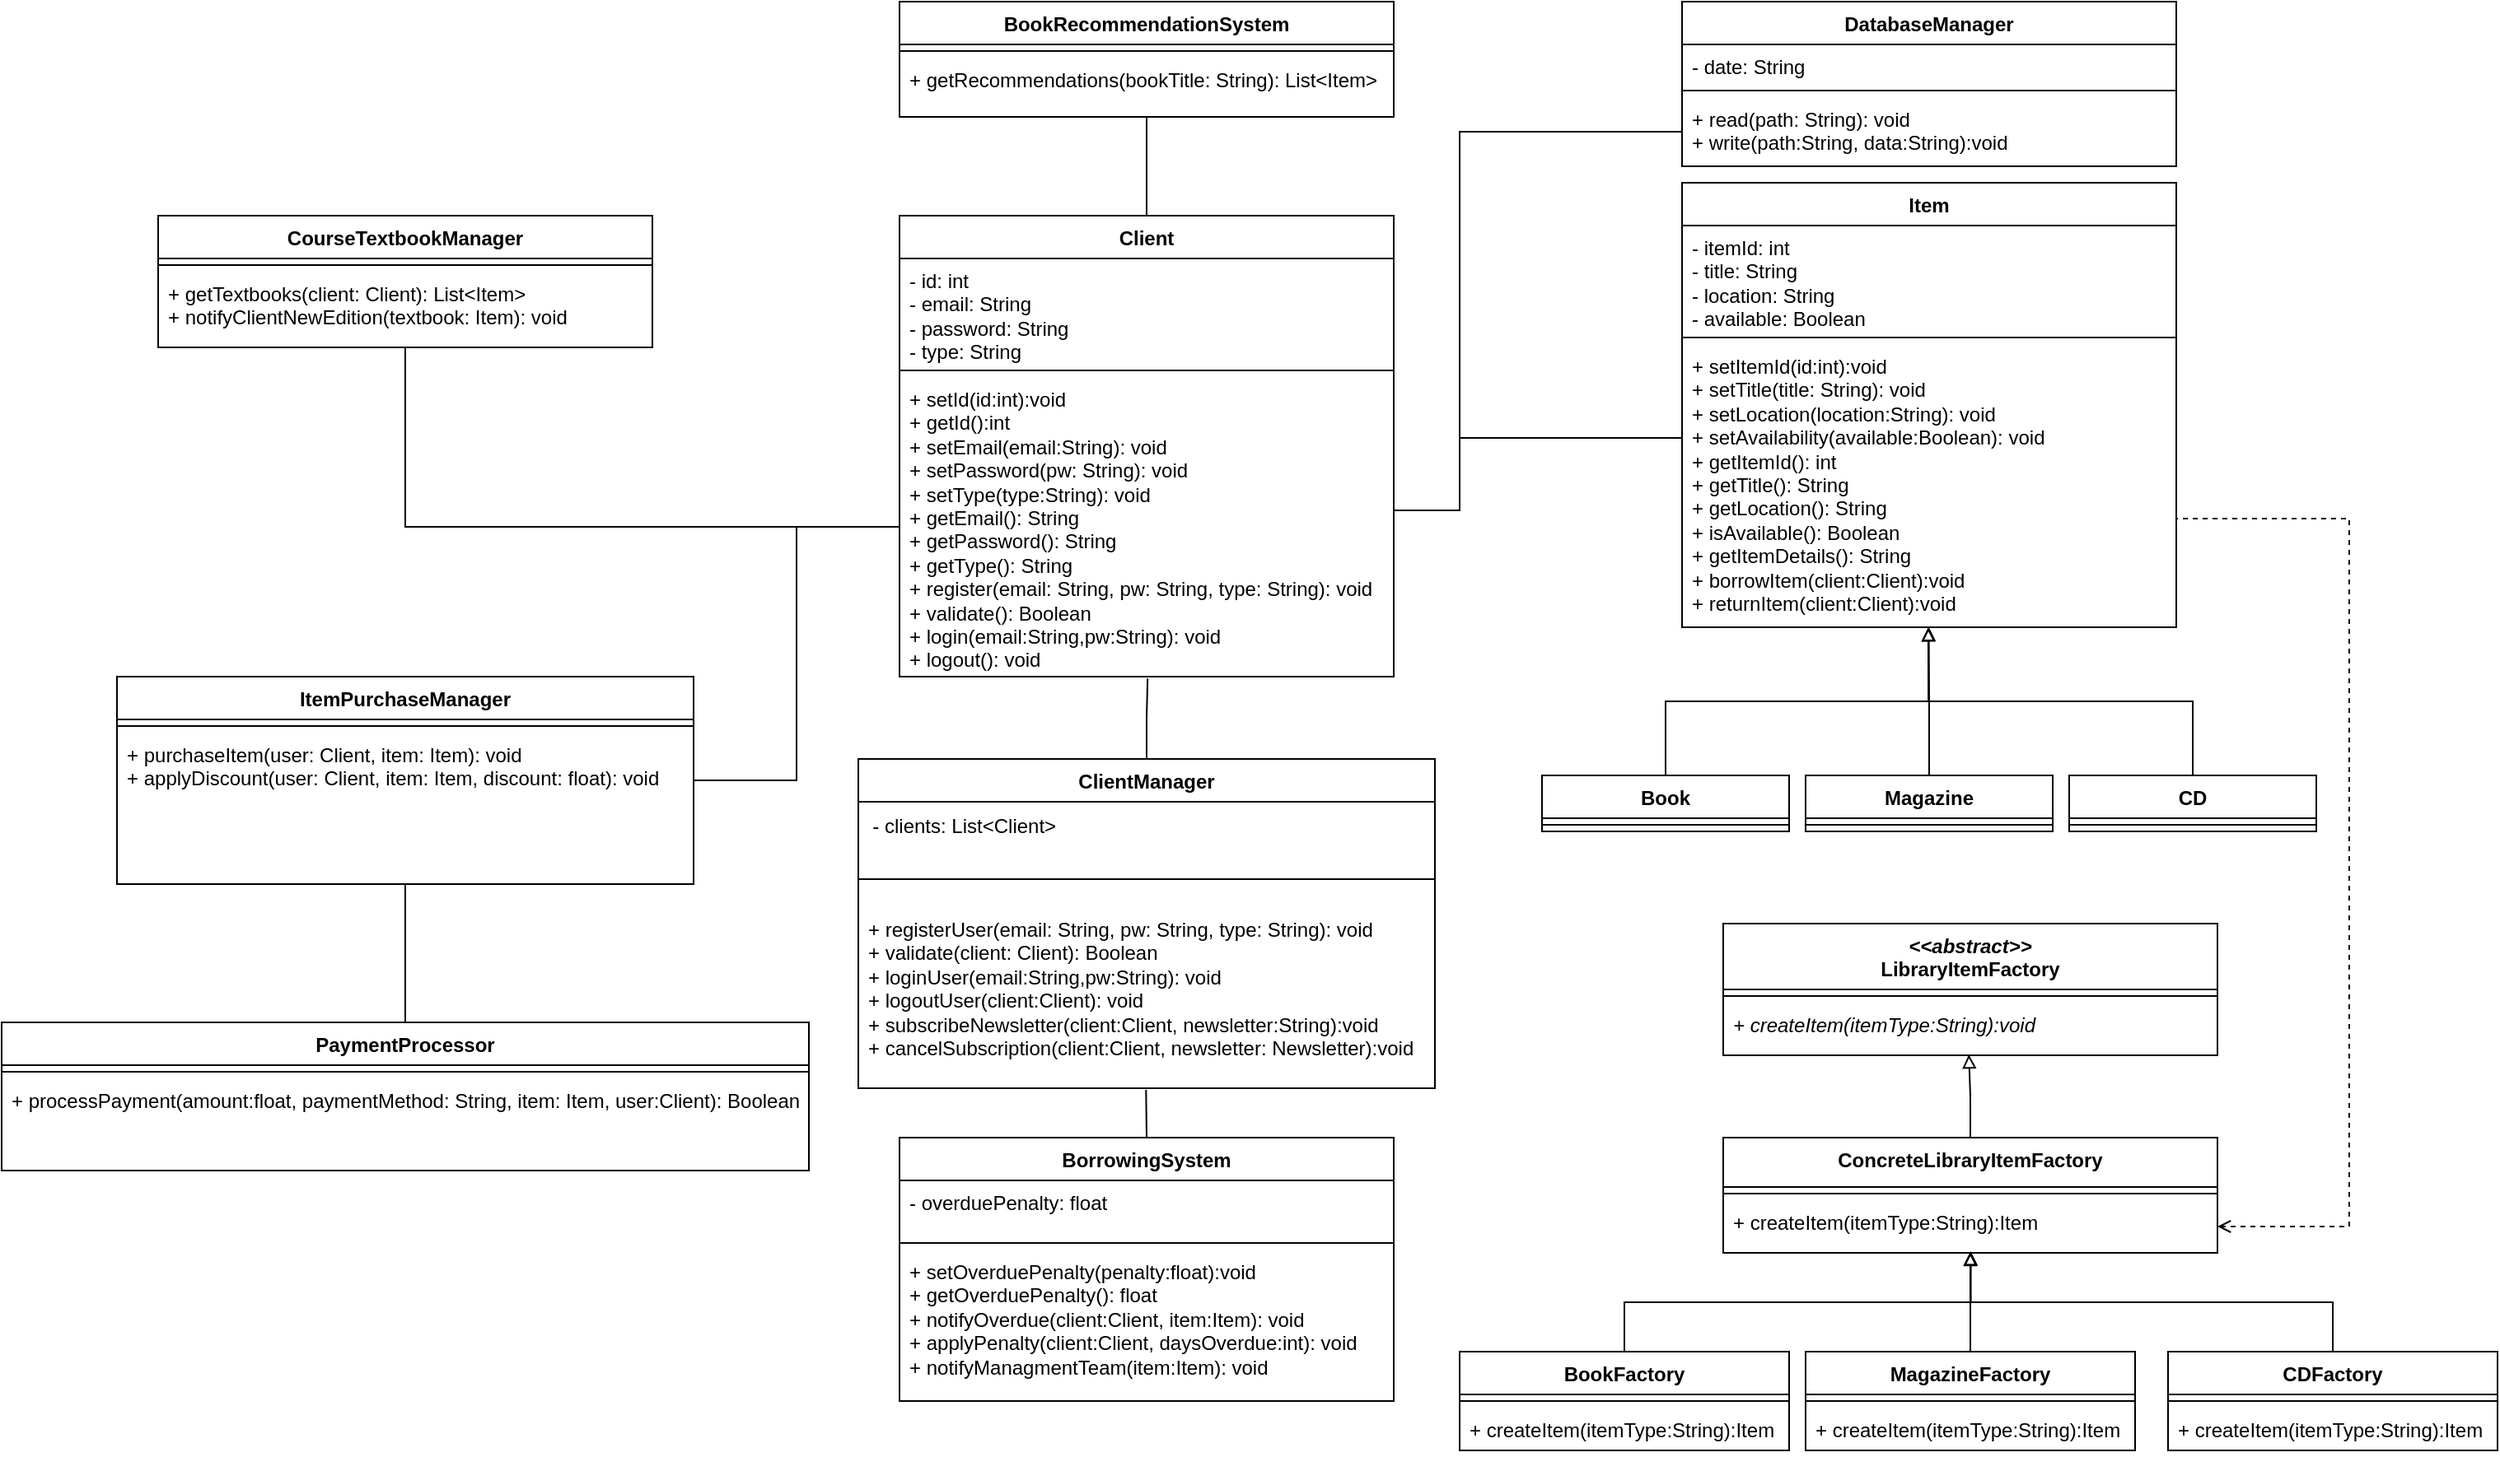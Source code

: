 <mxfile version="24.0.7" type="google">
  <diagram name="Page-1" id="kRei4j1XfPQ9pq-xOS6_">
    <mxGraphModel grid="1" page="1" gridSize="10" guides="1" tooltips="1" connect="1" arrows="1" fold="1" pageScale="1" pageWidth="850" pageHeight="1100" math="0" shadow="0">
      <root>
        <mxCell id="0" />
        <mxCell id="1" parent="0" />
        <mxCell id="T5R5bSoF--2ncw_hetMy-43" style="edgeStyle=orthogonalEdgeStyle;rounded=0;orthogonalLoop=1;jettySize=auto;html=1;exitX=0.5;exitY=0;exitDx=0;exitDy=0;entryX=0.5;entryY=1;entryDx=0;entryDy=0;endArrow=none;endFill=0;" edge="1" parent="1" source="T5R5bSoF--2ncw_hetMy-1" target="T5R5bSoF--2ncw_hetMy-21">
          <mxGeometry relative="1" as="geometry" />
        </mxCell>
        <mxCell id="T5R5bSoF--2ncw_hetMy-1" value="Client" style="swimlane;fontStyle=1;align=center;verticalAlign=top;childLayout=stackLayout;horizontal=1;startSize=26;horizontalStack=0;resizeParent=1;resizeParentMax=0;resizeLast=0;collapsible=1;marginBottom=0;whiteSpace=wrap;html=1;" vertex="1" parent="1">
          <mxGeometry x="110" y="80" width="300" height="280" as="geometry" />
        </mxCell>
        <mxCell id="T5R5bSoF--2ncw_hetMy-2" value="&lt;div&gt;- id: int&lt;/div&gt;- email: String&lt;div&gt;- password: String&lt;/div&gt;&lt;div&gt;- type: String&lt;/div&gt;" style="text;strokeColor=none;fillColor=none;align=left;verticalAlign=top;spacingLeft=4;spacingRight=4;overflow=hidden;rotatable=0;points=[[0,0.5],[1,0.5]];portConstraint=eastwest;whiteSpace=wrap;html=1;" vertex="1" parent="T5R5bSoF--2ncw_hetMy-1">
          <mxGeometry y="26" width="300" height="64" as="geometry" />
        </mxCell>
        <mxCell id="T5R5bSoF--2ncw_hetMy-3" value="" style="line;strokeWidth=1;fillColor=none;align=left;verticalAlign=middle;spacingTop=-1;spacingLeft=3;spacingRight=3;rotatable=0;labelPosition=right;points=[];portConstraint=eastwest;strokeColor=inherit;" vertex="1" parent="T5R5bSoF--2ncw_hetMy-1">
          <mxGeometry y="90" width="300" height="8" as="geometry" />
        </mxCell>
        <mxCell id="T5R5bSoF--2ncw_hetMy-4" value="&lt;div&gt;+ setId(id:int):void&lt;/div&gt;&lt;div&gt;+ getId():int&lt;/div&gt;+ setEmail(email:String): void&lt;div&gt;+ setPassword(pw: String): void&lt;/div&gt;&lt;div&gt;+ setType(type:String): void&lt;/div&gt;&lt;div&gt;+ getEmail(): String&lt;/div&gt;&lt;div&gt;+ getPassword(): String&lt;/div&gt;&lt;div&gt;+ getType(): String&lt;/div&gt;&lt;div&gt;+ register(email: String, pw: String, type: String): void&lt;/div&gt;&lt;div&gt;+ validate(): Boolean&lt;/div&gt;&lt;div&gt;+ login(email:String,pw:String): void&lt;/div&gt;&lt;div&gt;+ logout(): void&lt;/div&gt;" style="text;strokeColor=none;fillColor=none;align=left;verticalAlign=top;spacingLeft=4;spacingRight=4;overflow=hidden;rotatable=0;points=[[0,0.5],[1,0.5]];portConstraint=eastwest;whiteSpace=wrap;html=1;" vertex="1" parent="T5R5bSoF--2ncw_hetMy-1">
          <mxGeometry y="98" width="300" height="182" as="geometry" />
        </mxCell>
        <mxCell id="T5R5bSoF--2ncw_hetMy-5" value="ClientManager" style="swimlane;fontStyle=1;align=center;verticalAlign=top;childLayout=stackLayout;horizontal=1;startSize=26;horizontalStack=0;resizeParent=1;resizeParentMax=0;resizeLast=0;collapsible=1;marginBottom=0;whiteSpace=wrap;html=1;" vertex="1" parent="1">
          <mxGeometry x="85" y="410" width="350" height="200" as="geometry" />
        </mxCell>
        <mxCell id="T5R5bSoF--2ncw_hetMy-85" value="&amp;nbsp; - clients: List&amp;lt;Client&amp;gt;" style="text;html=1;align=left;verticalAlign=middle;resizable=0;points=[];autosize=1;strokeColor=none;fillColor=none;" vertex="1" parent="T5R5bSoF--2ncw_hetMy-5">
          <mxGeometry y="26" width="350" height="30" as="geometry" />
        </mxCell>
        <mxCell id="T5R5bSoF--2ncw_hetMy-7" value="" style="line;strokeWidth=1;fillColor=none;align=left;verticalAlign=middle;spacingTop=-1;spacingLeft=3;spacingRight=3;rotatable=0;labelPosition=right;points=[];portConstraint=eastwest;strokeColor=inherit;" vertex="1" parent="T5R5bSoF--2ncw_hetMy-5">
          <mxGeometry y="56" width="350" height="34" as="geometry" />
        </mxCell>
        <mxCell id="T5R5bSoF--2ncw_hetMy-8" value="+ registerUser(email: String, pw: String, type: String): void&lt;br&gt;&lt;div&gt;+ validate(client: Client): Boolean&lt;/div&gt;&lt;div&gt;+ loginUser(email:String,pw:String): void&lt;br&gt;&lt;/div&gt;&lt;div&gt;+ logoutUser(client:Client): void&lt;br&gt;&lt;/div&gt;&lt;div&gt;+ subscribeNewsletter(client:Client, newsletter:String):void&lt;/div&gt;&lt;div&gt;+&amp;nbsp;cancelSubscription(client:Client, newsletter:&amp;nbsp;Newsletter):void&lt;/div&gt;&lt;div&gt;&lt;br&gt;&lt;/div&gt;" style="text;strokeColor=none;fillColor=none;align=left;verticalAlign=top;spacingLeft=4;spacingRight=4;overflow=hidden;rotatable=0;points=[[0,0.5],[1,0.5]];portConstraint=eastwest;whiteSpace=wrap;html=1;" vertex="1" parent="T5R5bSoF--2ncw_hetMy-5">
          <mxGeometry y="90" width="350" height="110" as="geometry" />
        </mxCell>
        <mxCell id="T5R5bSoF--2ncw_hetMy-41" style="edgeStyle=orthogonalEdgeStyle;rounded=0;orthogonalLoop=1;jettySize=auto;html=1;entryX=1;entryY=0.5;entryDx=0;entryDy=0;endArrow=none;endFill=0;" edge="1" parent="1" source="T5R5bSoF--2ncw_hetMy-9" target="T5R5bSoF--2ncw_hetMy-4">
          <mxGeometry relative="1" as="geometry">
            <Array as="points">
              <mxPoint x="450" y="215" />
              <mxPoint x="450" y="259" />
            </Array>
          </mxGeometry>
        </mxCell>
        <mxCell id="T5R5bSoF--2ncw_hetMy-9" value="Item" style="swimlane;fontStyle=1;align=center;verticalAlign=top;childLayout=stackLayout;horizontal=1;startSize=26;horizontalStack=0;resizeParent=1;resizeParentMax=0;resizeLast=0;collapsible=1;marginBottom=0;whiteSpace=wrap;html=1;" vertex="1" parent="1">
          <mxGeometry x="585" y="60" width="300" height="270" as="geometry" />
        </mxCell>
        <mxCell id="T5R5bSoF--2ncw_hetMy-10" value="- itemId: int&lt;div&gt;- title: String&lt;/div&gt;&lt;div&gt;- location: String&lt;/div&gt;&lt;div&gt;- available: Boolean&lt;/div&gt;" style="text;strokeColor=none;fillColor=none;align=left;verticalAlign=top;spacingLeft=4;spacingRight=4;overflow=hidden;rotatable=0;points=[[0,0.5],[1,0.5]];portConstraint=eastwest;whiteSpace=wrap;html=1;" vertex="1" parent="T5R5bSoF--2ncw_hetMy-9">
          <mxGeometry y="26" width="300" height="64" as="geometry" />
        </mxCell>
        <mxCell id="T5R5bSoF--2ncw_hetMy-11" value="" style="line;strokeWidth=1;fillColor=none;align=left;verticalAlign=middle;spacingTop=-1;spacingLeft=3;spacingRight=3;rotatable=0;labelPosition=right;points=[];portConstraint=eastwest;strokeColor=inherit;" vertex="1" parent="T5R5bSoF--2ncw_hetMy-9">
          <mxGeometry y="90" width="300" height="8" as="geometry" />
        </mxCell>
        <mxCell id="T5R5bSoF--2ncw_hetMy-12" value="+ setItemId(id:int):void&lt;div&gt;+ setTitle(title: String): void&lt;/div&gt;&lt;div&gt;+ setLocation(location:String): void&lt;/div&gt;&lt;div&gt;+ setAvailability(available:Boolean): void&lt;/div&gt;&lt;div&gt;+ getItemId(): int&lt;/div&gt;&lt;div&gt;+ getTitle(): String&lt;/div&gt;&lt;div&gt;+ getLocation(): String&lt;/div&gt;&lt;div&gt;+ isAvailable(): Boolean&lt;/div&gt;&lt;div&gt;+ getItemDetails(): String&lt;/div&gt;&lt;div&gt;+ borrowItem(client:Client):void&lt;/div&gt;&lt;div&gt;+ returnItem(client:Client):void&lt;/div&gt;" style="text;strokeColor=none;fillColor=none;align=left;verticalAlign=top;spacingLeft=4;spacingRight=4;overflow=hidden;rotatable=0;points=[[0,0.5],[1,0.5]];portConstraint=eastwest;whiteSpace=wrap;html=1;" vertex="1" parent="T5R5bSoF--2ncw_hetMy-9">
          <mxGeometry y="98" width="300" height="172" as="geometry" />
        </mxCell>
        <mxCell id="T5R5bSoF--2ncw_hetMy-13" value="&lt;div&gt;&lt;i&gt;&amp;lt;&amp;lt;abstract&amp;gt;&amp;gt;&lt;/i&gt;&lt;/div&gt;LibraryItemFactory" style="swimlane;fontStyle=1;align=center;verticalAlign=top;childLayout=stackLayout;horizontal=1;startSize=40;horizontalStack=0;resizeParent=1;resizeParentMax=0;resizeLast=0;collapsible=1;marginBottom=0;whiteSpace=wrap;html=1;" vertex="1" parent="1">
          <mxGeometry x="610" y="510" width="300" height="80" as="geometry" />
        </mxCell>
        <mxCell id="T5R5bSoF--2ncw_hetMy-15" value="" style="line;strokeWidth=1;fillColor=none;align=left;verticalAlign=middle;spacingTop=-1;spacingLeft=3;spacingRight=3;rotatable=0;labelPosition=right;points=[];portConstraint=eastwest;strokeColor=inherit;" vertex="1" parent="T5R5bSoF--2ncw_hetMy-13">
          <mxGeometry y="40" width="300" height="8" as="geometry" />
        </mxCell>
        <mxCell id="T5R5bSoF--2ncw_hetMy-16" value="&lt;i&gt;+ createItem(itemType:String):void&lt;/i&gt;" style="text;strokeColor=none;fillColor=none;align=left;verticalAlign=top;spacingLeft=4;spacingRight=4;overflow=hidden;rotatable=0;points=[[0,0.5],[1,0.5]];portConstraint=eastwest;whiteSpace=wrap;html=1;" vertex="1" parent="T5R5bSoF--2ncw_hetMy-13">
          <mxGeometry y="48" width="300" height="32" as="geometry" />
        </mxCell>
        <mxCell id="T5R5bSoF--2ncw_hetMy-17" value="BorrowingSystem" style="swimlane;fontStyle=1;align=center;verticalAlign=top;childLayout=stackLayout;horizontal=1;startSize=26;horizontalStack=0;resizeParent=1;resizeParentMax=0;resizeLast=0;collapsible=1;marginBottom=0;whiteSpace=wrap;html=1;" vertex="1" parent="1">
          <mxGeometry x="110" y="640" width="300" height="160" as="geometry" />
        </mxCell>
        <mxCell id="T5R5bSoF--2ncw_hetMy-18" value="-&amp;nbsp;overduePenalty: float" style="text;strokeColor=none;fillColor=none;align=left;verticalAlign=top;spacingLeft=4;spacingRight=4;overflow=hidden;rotatable=0;points=[[0,0.5],[1,0.5]];portConstraint=eastwest;whiteSpace=wrap;html=1;" vertex="1" parent="T5R5bSoF--2ncw_hetMy-17">
          <mxGeometry y="26" width="300" height="34" as="geometry" />
        </mxCell>
        <mxCell id="T5R5bSoF--2ncw_hetMy-19" value="" style="line;strokeWidth=1;fillColor=none;align=left;verticalAlign=middle;spacingTop=-1;spacingLeft=3;spacingRight=3;rotatable=0;labelPosition=right;points=[];portConstraint=eastwest;strokeColor=inherit;" vertex="1" parent="T5R5bSoF--2ncw_hetMy-17">
          <mxGeometry y="60" width="300" height="8" as="geometry" />
        </mxCell>
        <mxCell id="T5R5bSoF--2ncw_hetMy-20" value="+ setOverduePenalty(penalty:float):void&lt;div&gt;+ get&lt;span style=&quot;background-color: initial;&quot;&gt;OverduePenalty&lt;/span&gt;&lt;span style=&quot;background-color: initial;&quot;&gt;(): float&lt;/span&gt;&lt;/div&gt;&lt;div&gt;+ notifyOverdue(client:Client, item:Item): void&lt;/div&gt;&lt;div&gt;+ applyPenalty(client:Client, daysOverdue:int): void&lt;/div&gt;&lt;div&gt;+ notifyManagmentTeam(item:Item): void&lt;/div&gt;&lt;div&gt;&lt;br&gt;&lt;/div&gt;" style="text;strokeColor=none;fillColor=none;align=left;verticalAlign=top;spacingLeft=4;spacingRight=4;overflow=hidden;rotatable=0;points=[[0,0.5],[1,0.5]];portConstraint=eastwest;whiteSpace=wrap;html=1;" vertex="1" parent="T5R5bSoF--2ncw_hetMy-17">
          <mxGeometry y="68" width="300" height="92" as="geometry" />
        </mxCell>
        <mxCell id="T5R5bSoF--2ncw_hetMy-21" value="BookRecommendationSystem" style="swimlane;fontStyle=1;align=center;verticalAlign=top;childLayout=stackLayout;horizontal=1;startSize=26;horizontalStack=0;resizeParent=1;resizeParentMax=0;resizeLast=0;collapsible=1;marginBottom=0;whiteSpace=wrap;html=1;" vertex="1" parent="1">
          <mxGeometry x="110" y="-50" width="300" height="70" as="geometry" />
        </mxCell>
        <mxCell id="T5R5bSoF--2ncw_hetMy-23" value="" style="line;strokeWidth=1;fillColor=none;align=left;verticalAlign=middle;spacingTop=-1;spacingLeft=3;spacingRight=3;rotatable=0;labelPosition=right;points=[];portConstraint=eastwest;strokeColor=inherit;" vertex="1" parent="T5R5bSoF--2ncw_hetMy-21">
          <mxGeometry y="26" width="300" height="8" as="geometry" />
        </mxCell>
        <mxCell id="T5R5bSoF--2ncw_hetMy-24" value="&lt;div&gt;+ getRecommendations(bookTitle: String): List&amp;lt;Item&amp;gt;&lt;/div&gt;" style="text;strokeColor=none;fillColor=none;align=left;verticalAlign=top;spacingLeft=4;spacingRight=4;overflow=hidden;rotatable=0;points=[[0,0.5],[1,0.5]];portConstraint=eastwest;whiteSpace=wrap;html=1;" vertex="1" parent="T5R5bSoF--2ncw_hetMy-21">
          <mxGeometry y="34" width="300" height="36" as="geometry" />
        </mxCell>
        <mxCell id="T5R5bSoF--2ncw_hetMy-44" style="edgeStyle=orthogonalEdgeStyle;rounded=0;orthogonalLoop=1;jettySize=auto;html=1;entryX=0;entryY=0.5;entryDx=0;entryDy=0;endArrow=none;endFill=0;" edge="1" parent="1" source="T5R5bSoF--2ncw_hetMy-25" target="T5R5bSoF--2ncw_hetMy-4">
          <mxGeometry relative="1" as="geometry" />
        </mxCell>
        <mxCell id="T5R5bSoF--2ncw_hetMy-25" value="CourseTextbookManager" style="swimlane;fontStyle=1;align=center;verticalAlign=top;childLayout=stackLayout;horizontal=1;startSize=26;horizontalStack=0;resizeParent=1;resizeParentMax=0;resizeLast=0;collapsible=1;marginBottom=0;whiteSpace=wrap;html=1;" vertex="1" parent="1">
          <mxGeometry x="-340" y="80" width="300" height="80" as="geometry" />
        </mxCell>
        <mxCell id="T5R5bSoF--2ncw_hetMy-27" value="" style="line;strokeWidth=1;fillColor=none;align=left;verticalAlign=middle;spacingTop=-1;spacingLeft=3;spacingRight=3;rotatable=0;labelPosition=right;points=[];portConstraint=eastwest;strokeColor=inherit;" vertex="1" parent="T5R5bSoF--2ncw_hetMy-25">
          <mxGeometry y="26" width="300" height="8" as="geometry" />
        </mxCell>
        <mxCell id="T5R5bSoF--2ncw_hetMy-28" value="&lt;div&gt;+ getTextbooks(client: Client): List&amp;lt;Item&amp;gt;&lt;/div&gt;&lt;div&gt;+ notifyClientNewEdition(textbook: Item): void&lt;/div&gt;" style="text;strokeColor=none;fillColor=none;align=left;verticalAlign=top;spacingLeft=4;spacingRight=4;overflow=hidden;rotatable=0;points=[[0,0.5],[1,0.5]];portConstraint=eastwest;whiteSpace=wrap;html=1;" vertex="1" parent="T5R5bSoF--2ncw_hetMy-25">
          <mxGeometry y="34" width="300" height="46" as="geometry" />
        </mxCell>
        <mxCell id="T5R5bSoF--2ncw_hetMy-33" value="PaymentProcessor" style="swimlane;fontStyle=1;align=center;verticalAlign=top;childLayout=stackLayout;horizontal=1;startSize=26;horizontalStack=0;resizeParent=1;resizeParentMax=0;resizeLast=0;collapsible=1;marginBottom=0;whiteSpace=wrap;html=1;" vertex="1" parent="1">
          <mxGeometry x="-435" y="570" width="490" height="90" as="geometry" />
        </mxCell>
        <mxCell id="T5R5bSoF--2ncw_hetMy-34" value="" style="line;strokeWidth=1;fillColor=none;align=left;verticalAlign=middle;spacingTop=-1;spacingLeft=3;spacingRight=3;rotatable=0;labelPosition=right;points=[];portConstraint=eastwest;strokeColor=inherit;" vertex="1" parent="T5R5bSoF--2ncw_hetMy-33">
          <mxGeometry y="26" width="490" height="8" as="geometry" />
        </mxCell>
        <mxCell id="T5R5bSoF--2ncw_hetMy-35" value="&lt;div&gt;+ processPayment(amount:float, paymentMethod: String, item: Item, user:Client): Boolean&lt;/div&gt;" style="text;strokeColor=none;fillColor=none;align=left;verticalAlign=top;spacingLeft=4;spacingRight=4;overflow=hidden;rotatable=0;points=[[0,0.5],[1,0.5]];portConstraint=eastwest;whiteSpace=wrap;html=1;" vertex="1" parent="T5R5bSoF--2ncw_hetMy-33">
          <mxGeometry y="34" width="490" height="56" as="geometry" />
        </mxCell>
        <mxCell id="T5R5bSoF--2ncw_hetMy-36" value="DatabaseManager" style="swimlane;fontStyle=1;align=center;verticalAlign=top;childLayout=stackLayout;horizontal=1;startSize=26;horizontalStack=0;resizeParent=1;resizeParentMax=0;resizeLast=0;collapsible=1;marginBottom=0;whiteSpace=wrap;html=1;" vertex="1" parent="1">
          <mxGeometry x="585" y="-50" width="300" height="100" as="geometry" />
        </mxCell>
        <mxCell id="T5R5bSoF--2ncw_hetMy-37" value="- date: String" style="text;strokeColor=none;fillColor=none;align=left;verticalAlign=top;spacingLeft=4;spacingRight=4;overflow=hidden;rotatable=0;points=[[0,0.5],[1,0.5]];portConstraint=eastwest;whiteSpace=wrap;html=1;" vertex="1" parent="T5R5bSoF--2ncw_hetMy-36">
          <mxGeometry y="26" width="300" height="24" as="geometry" />
        </mxCell>
        <mxCell id="T5R5bSoF--2ncw_hetMy-38" value="" style="line;strokeWidth=1;fillColor=none;align=left;verticalAlign=middle;spacingTop=-1;spacingLeft=3;spacingRight=3;rotatable=0;labelPosition=right;points=[];portConstraint=eastwest;strokeColor=inherit;" vertex="1" parent="T5R5bSoF--2ncw_hetMy-36">
          <mxGeometry y="50" width="300" height="8" as="geometry" />
        </mxCell>
        <mxCell id="T5R5bSoF--2ncw_hetMy-39" value="+ read(path: String): void&lt;div&gt;+ write(path:String, data:String):void&lt;/div&gt;" style="text;strokeColor=none;fillColor=none;align=left;verticalAlign=top;spacingLeft=4;spacingRight=4;overflow=hidden;rotatable=0;points=[[0,0.5],[1,0.5]];portConstraint=eastwest;whiteSpace=wrap;html=1;" vertex="1" parent="T5R5bSoF--2ncw_hetMy-36">
          <mxGeometry y="58" width="300" height="42" as="geometry" />
        </mxCell>
        <mxCell id="T5R5bSoF--2ncw_hetMy-40" style="edgeStyle=orthogonalEdgeStyle;rounded=0;orthogonalLoop=1;jettySize=auto;html=1;exitX=0.5;exitY=0;exitDx=0;exitDy=0;entryX=0.502;entryY=1.006;entryDx=0;entryDy=0;entryPerimeter=0;endArrow=none;endFill=0;" edge="1" parent="1" source="T5R5bSoF--2ncw_hetMy-5" target="T5R5bSoF--2ncw_hetMy-4">
          <mxGeometry relative="1" as="geometry">
            <Array as="points">
              <mxPoint x="260" y="385" />
              <mxPoint x="261" y="361" />
            </Array>
          </mxGeometry>
        </mxCell>
        <mxCell id="T5R5bSoF--2ncw_hetMy-42" style="edgeStyle=orthogonalEdgeStyle;rounded=0;orthogonalLoop=1;jettySize=auto;html=1;exitX=0.5;exitY=0;exitDx=0;exitDy=0;entryX=0.499;entryY=1.009;entryDx=0;entryDy=0;entryPerimeter=0;endArrow=none;endFill=0;" edge="1" parent="1" source="T5R5bSoF--2ncw_hetMy-17" target="T5R5bSoF--2ncw_hetMy-8">
          <mxGeometry relative="1" as="geometry" />
        </mxCell>
        <mxCell id="T5R5bSoF--2ncw_hetMy-45" style="edgeStyle=orthogonalEdgeStyle;rounded=0;orthogonalLoop=1;jettySize=auto;html=1;entryX=0;entryY=0.5;entryDx=0;entryDy=0;endArrow=none;endFill=0;" edge="1" parent="1" source="T5R5bSoF--2ncw_hetMy-29" target="T5R5bSoF--2ncw_hetMy-4">
          <mxGeometry relative="1" as="geometry" />
        </mxCell>
        <mxCell id="T5R5bSoF--2ncw_hetMy-29" value="ItemPurchaseManager" style="swimlane;fontStyle=1;align=center;verticalAlign=top;childLayout=stackLayout;horizontal=1;startSize=26;horizontalStack=0;resizeParent=1;resizeParentMax=0;resizeLast=0;collapsible=1;marginBottom=0;whiteSpace=wrap;html=1;" vertex="1" parent="1">
          <mxGeometry x="-365" y="360" width="350" height="126" as="geometry" />
        </mxCell>
        <mxCell id="T5R5bSoF--2ncw_hetMy-31" value="" style="line;strokeWidth=1;fillColor=none;align=left;verticalAlign=middle;spacingTop=-1;spacingLeft=3;spacingRight=3;rotatable=0;labelPosition=right;points=[];portConstraint=eastwest;strokeColor=inherit;" vertex="1" parent="T5R5bSoF--2ncw_hetMy-29">
          <mxGeometry y="26" width="350" height="8" as="geometry" />
        </mxCell>
        <mxCell id="T5R5bSoF--2ncw_hetMy-32" value="&lt;div&gt;+ purchaseItem(user: Client, item: Item): void&lt;/div&gt;&lt;div&gt;+ applyDiscount(user: Client, item: Item, discount: float): void&lt;/div&gt;" style="text;strokeColor=none;fillColor=none;align=left;verticalAlign=top;spacingLeft=4;spacingRight=4;overflow=hidden;rotatable=0;points=[[0,0.5],[1,0.5]];portConstraint=eastwest;whiteSpace=wrap;html=1;" vertex="1" parent="T5R5bSoF--2ncw_hetMy-29">
          <mxGeometry y="34" width="350" height="92" as="geometry" />
        </mxCell>
        <mxCell id="T5R5bSoF--2ncw_hetMy-47" style="edgeStyle=orthogonalEdgeStyle;rounded=0;orthogonalLoop=1;jettySize=auto;html=1;exitX=0.5;exitY=0;exitDx=0;exitDy=0;entryX=0.5;entryY=1.004;entryDx=0;entryDy=0;entryPerimeter=0;endArrow=none;endFill=0;" edge="1" parent="1" source="T5R5bSoF--2ncw_hetMy-33" target="T5R5bSoF--2ncw_hetMy-32">
          <mxGeometry relative="1" as="geometry" />
        </mxCell>
        <mxCell id="T5R5bSoF--2ncw_hetMy-49" value="ConcreteLibraryItemFactory&lt;div&gt;&lt;/div&gt;" style="swimlane;fontStyle=1;align=center;verticalAlign=top;childLayout=stackLayout;horizontal=1;startSize=30;horizontalStack=0;resizeParent=1;resizeParentMax=0;resizeLast=0;collapsible=1;marginBottom=0;whiteSpace=wrap;html=1;" vertex="1" parent="1">
          <mxGeometry x="610" y="640" width="300" height="70" as="geometry" />
        </mxCell>
        <mxCell id="T5R5bSoF--2ncw_hetMy-50" value="" style="line;strokeWidth=1;fillColor=none;align=left;verticalAlign=middle;spacingTop=-1;spacingLeft=3;spacingRight=3;rotatable=0;labelPosition=right;points=[];portConstraint=eastwest;strokeColor=inherit;" vertex="1" parent="T5R5bSoF--2ncw_hetMy-49">
          <mxGeometry y="30" width="300" height="8" as="geometry" />
        </mxCell>
        <mxCell id="T5R5bSoF--2ncw_hetMy-51" value="+ createItem(itemType:String):Item" style="text;strokeColor=none;fillColor=none;align=left;verticalAlign=top;spacingLeft=4;spacingRight=4;overflow=hidden;rotatable=0;points=[[0,0.5],[1,0.5]];portConstraint=eastwest;whiteSpace=wrap;html=1;" vertex="1" parent="T5R5bSoF--2ncw_hetMy-49">
          <mxGeometry y="38" width="300" height="32" as="geometry" />
        </mxCell>
        <mxCell id="T5R5bSoF--2ncw_hetMy-52" value="Book" style="swimlane;fontStyle=1;align=center;verticalAlign=top;childLayout=stackLayout;horizontal=1;startSize=26;horizontalStack=0;resizeParent=1;resizeParentMax=0;resizeLast=0;collapsible=1;marginBottom=0;whiteSpace=wrap;html=1;" vertex="1" parent="1">
          <mxGeometry x="500" y="420" width="150" height="34" as="geometry" />
        </mxCell>
        <mxCell id="T5R5bSoF--2ncw_hetMy-54" value="" style="line;strokeWidth=1;fillColor=none;align=left;verticalAlign=middle;spacingTop=-1;spacingLeft=3;spacingRight=3;rotatable=0;labelPosition=right;points=[];portConstraint=eastwest;strokeColor=inherit;" vertex="1" parent="T5R5bSoF--2ncw_hetMy-52">
          <mxGeometry y="26" width="150" height="8" as="geometry" />
        </mxCell>
        <mxCell id="T5R5bSoF--2ncw_hetMy-56" style="edgeStyle=orthogonalEdgeStyle;rounded=0;orthogonalLoop=1;jettySize=auto;html=1;exitX=0;exitY=0.5;exitDx=0;exitDy=0;entryX=1;entryY=0.5;entryDx=0;entryDy=0;endArrow=none;endFill=0;" edge="1" parent="1" source="T5R5bSoF--2ncw_hetMy-39" target="T5R5bSoF--2ncw_hetMy-4">
          <mxGeometry relative="1" as="geometry">
            <Array as="points">
              <mxPoint x="450" y="29" />
              <mxPoint x="450" y="259" />
            </Array>
          </mxGeometry>
        </mxCell>
        <mxCell id="T5R5bSoF--2ncw_hetMy-57" value="Magazine" style="swimlane;fontStyle=1;align=center;verticalAlign=top;childLayout=stackLayout;horizontal=1;startSize=26;horizontalStack=0;resizeParent=1;resizeParentMax=0;resizeLast=0;collapsible=1;marginBottom=0;whiteSpace=wrap;html=1;" vertex="1" parent="1">
          <mxGeometry x="660" y="420" width="150" height="34" as="geometry" />
        </mxCell>
        <mxCell id="T5R5bSoF--2ncw_hetMy-58" value="" style="line;strokeWidth=1;fillColor=none;align=left;verticalAlign=middle;spacingTop=-1;spacingLeft=3;spacingRight=3;rotatable=0;labelPosition=right;points=[];portConstraint=eastwest;strokeColor=inherit;" vertex="1" parent="T5R5bSoF--2ncw_hetMy-57">
          <mxGeometry y="26" width="150" height="8" as="geometry" />
        </mxCell>
        <mxCell id="T5R5bSoF--2ncw_hetMy-59" value="CD" style="swimlane;fontStyle=1;align=center;verticalAlign=top;childLayout=stackLayout;horizontal=1;startSize=26;horizontalStack=0;resizeParent=1;resizeParentMax=0;resizeLast=0;collapsible=1;marginBottom=0;whiteSpace=wrap;html=1;" vertex="1" parent="1">
          <mxGeometry x="820" y="420" width="150" height="34" as="geometry" />
        </mxCell>
        <mxCell id="T5R5bSoF--2ncw_hetMy-60" value="" style="line;strokeWidth=1;fillColor=none;align=left;verticalAlign=middle;spacingTop=-1;spacingLeft=3;spacingRight=3;rotatable=0;labelPosition=right;points=[];portConstraint=eastwest;strokeColor=inherit;" vertex="1" parent="T5R5bSoF--2ncw_hetMy-59">
          <mxGeometry y="26" width="150" height="8" as="geometry" />
        </mxCell>
        <mxCell id="T5R5bSoF--2ncw_hetMy-63" style="edgeStyle=orthogonalEdgeStyle;rounded=0;orthogonalLoop=1;jettySize=auto;html=1;exitX=0.5;exitY=0;exitDx=0;exitDy=0;entryX=0.498;entryY=1.001;entryDx=0;entryDy=0;entryPerimeter=0;endArrow=block;endFill=0;" edge="1" parent="1" source="T5R5bSoF--2ncw_hetMy-57" target="T5R5bSoF--2ncw_hetMy-12">
          <mxGeometry relative="1" as="geometry" />
        </mxCell>
        <mxCell id="T5R5bSoF--2ncw_hetMy-65" style="edgeStyle=orthogonalEdgeStyle;rounded=0;orthogonalLoop=1;jettySize=auto;html=1;exitX=0.5;exitY=0;exitDx=0;exitDy=0;entryX=0.499;entryY=0.999;entryDx=0;entryDy=0;entryPerimeter=0;endArrow=block;endFill=0;" edge="1" parent="1" source="T5R5bSoF--2ncw_hetMy-52" target="T5R5bSoF--2ncw_hetMy-12">
          <mxGeometry relative="1" as="geometry" />
        </mxCell>
        <mxCell id="T5R5bSoF--2ncw_hetMy-66" style="edgeStyle=orthogonalEdgeStyle;rounded=0;orthogonalLoop=1;jettySize=auto;html=1;exitX=0.5;exitY=0;exitDx=0;exitDy=0;entryX=0.499;entryY=0.999;entryDx=0;entryDy=0;entryPerimeter=0;endArrow=block;endFill=0;" edge="1" parent="1" source="T5R5bSoF--2ncw_hetMy-59" target="T5R5bSoF--2ncw_hetMy-12">
          <mxGeometry relative="1" as="geometry" />
        </mxCell>
        <mxCell id="T5R5bSoF--2ncw_hetMy-67" style="edgeStyle=orthogonalEdgeStyle;rounded=0;orthogonalLoop=1;jettySize=auto;html=1;exitX=0.5;exitY=0;exitDx=0;exitDy=0;entryX=0.497;entryY=0.984;entryDx=0;entryDy=0;entryPerimeter=0;endArrow=block;endFill=0;" edge="1" parent="1" source="T5R5bSoF--2ncw_hetMy-49" target="T5R5bSoF--2ncw_hetMy-16">
          <mxGeometry relative="1" as="geometry" />
        </mxCell>
        <mxCell id="T5R5bSoF--2ncw_hetMy-68" value="BookFactory" style="swimlane;fontStyle=1;align=center;verticalAlign=top;childLayout=stackLayout;horizontal=1;startSize=26;horizontalStack=0;resizeParent=1;resizeParentMax=0;resizeLast=0;collapsible=1;marginBottom=0;whiteSpace=wrap;html=1;" vertex="1" parent="1">
          <mxGeometry x="450" y="770" width="200" height="60" as="geometry" />
        </mxCell>
        <mxCell id="T5R5bSoF--2ncw_hetMy-70" value="" style="line;strokeWidth=1;fillColor=none;align=left;verticalAlign=middle;spacingTop=-1;spacingLeft=3;spacingRight=3;rotatable=0;labelPosition=right;points=[];portConstraint=eastwest;strokeColor=inherit;" vertex="1" parent="T5R5bSoF--2ncw_hetMy-68">
          <mxGeometry y="26" width="200" height="8" as="geometry" />
        </mxCell>
        <mxCell id="T5R5bSoF--2ncw_hetMy-71" value="+ createItem(itemType:String):Item" style="text;strokeColor=none;fillColor=none;align=left;verticalAlign=top;spacingLeft=4;spacingRight=4;overflow=hidden;rotatable=0;points=[[0,0.5],[1,0.5]];portConstraint=eastwest;whiteSpace=wrap;html=1;" vertex="1" parent="T5R5bSoF--2ncw_hetMy-68">
          <mxGeometry y="34" width="200" height="26" as="geometry" />
        </mxCell>
        <mxCell id="T5R5bSoF--2ncw_hetMy-72" value="MagazineFactory" style="swimlane;fontStyle=1;align=center;verticalAlign=top;childLayout=stackLayout;horizontal=1;startSize=26;horizontalStack=0;resizeParent=1;resizeParentMax=0;resizeLast=0;collapsible=1;marginBottom=0;whiteSpace=wrap;html=1;" vertex="1" parent="1">
          <mxGeometry x="660" y="770" width="200" height="60" as="geometry" />
        </mxCell>
        <mxCell id="T5R5bSoF--2ncw_hetMy-73" value="" style="line;strokeWidth=1;fillColor=none;align=left;verticalAlign=middle;spacingTop=-1;spacingLeft=3;spacingRight=3;rotatable=0;labelPosition=right;points=[];portConstraint=eastwest;strokeColor=inherit;" vertex="1" parent="T5R5bSoF--2ncw_hetMy-72">
          <mxGeometry y="26" width="200" height="8" as="geometry" />
        </mxCell>
        <mxCell id="T5R5bSoF--2ncw_hetMy-74" value="+ createItem(itemType:String):Item" style="text;strokeColor=none;fillColor=none;align=left;verticalAlign=top;spacingLeft=4;spacingRight=4;overflow=hidden;rotatable=0;points=[[0,0.5],[1,0.5]];portConstraint=eastwest;whiteSpace=wrap;html=1;" vertex="1" parent="T5R5bSoF--2ncw_hetMy-72">
          <mxGeometry y="34" width="200" height="26" as="geometry" />
        </mxCell>
        <mxCell id="T5R5bSoF--2ncw_hetMy-75" value="CDFactory" style="swimlane;fontStyle=1;align=center;verticalAlign=top;childLayout=stackLayout;horizontal=1;startSize=26;horizontalStack=0;resizeParent=1;resizeParentMax=0;resizeLast=0;collapsible=1;marginBottom=0;whiteSpace=wrap;html=1;" vertex="1" parent="1">
          <mxGeometry x="880" y="770" width="200" height="60" as="geometry" />
        </mxCell>
        <mxCell id="T5R5bSoF--2ncw_hetMy-76" value="" style="line;strokeWidth=1;fillColor=none;align=left;verticalAlign=middle;spacingTop=-1;spacingLeft=3;spacingRight=3;rotatable=0;labelPosition=right;points=[];portConstraint=eastwest;strokeColor=inherit;" vertex="1" parent="T5R5bSoF--2ncw_hetMy-75">
          <mxGeometry y="26" width="200" height="8" as="geometry" />
        </mxCell>
        <mxCell id="T5R5bSoF--2ncw_hetMy-77" value="+ createItem(itemType:String):Item" style="text;strokeColor=none;fillColor=none;align=left;verticalAlign=top;spacingLeft=4;spacingRight=4;overflow=hidden;rotatable=0;points=[[0,0.5],[1,0.5]];portConstraint=eastwest;whiteSpace=wrap;html=1;" vertex="1" parent="T5R5bSoF--2ncw_hetMy-75">
          <mxGeometry y="34" width="200" height="26" as="geometry" />
        </mxCell>
        <mxCell id="T5R5bSoF--2ncw_hetMy-80" style="edgeStyle=orthogonalEdgeStyle;rounded=0;orthogonalLoop=1;jettySize=auto;html=1;exitX=0.5;exitY=0;exitDx=0;exitDy=0;entryX=0.5;entryY=0.986;entryDx=0;entryDy=0;entryPerimeter=0;endArrow=block;endFill=0;" edge="1" parent="1" source="T5R5bSoF--2ncw_hetMy-72" target="T5R5bSoF--2ncw_hetMy-51">
          <mxGeometry relative="1" as="geometry" />
        </mxCell>
        <mxCell id="T5R5bSoF--2ncw_hetMy-81" style="edgeStyle=orthogonalEdgeStyle;rounded=0;orthogonalLoop=1;jettySize=auto;html=1;exitX=0.5;exitY=0;exitDx=0;exitDy=0;entryX=0.501;entryY=0.972;entryDx=0;entryDy=0;entryPerimeter=0;endArrow=block;endFill=0;" edge="1" parent="1" source="T5R5bSoF--2ncw_hetMy-68" target="T5R5bSoF--2ncw_hetMy-51">
          <mxGeometry relative="1" as="geometry" />
        </mxCell>
        <mxCell id="T5R5bSoF--2ncw_hetMy-83" style="edgeStyle=orthogonalEdgeStyle;rounded=0;orthogonalLoop=1;jettySize=auto;html=1;exitX=0.5;exitY=0;exitDx=0;exitDy=0;entryX=0.5;entryY=0.978;entryDx=0;entryDy=0;entryPerimeter=0;endArrow=block;endFill=0;" edge="1" parent="1" source="T5R5bSoF--2ncw_hetMy-75" target="T5R5bSoF--2ncw_hetMy-51">
          <mxGeometry relative="1" as="geometry" />
        </mxCell>
        <mxCell id="T5R5bSoF--2ncw_hetMy-84" style="edgeStyle=orthogonalEdgeStyle;rounded=0;orthogonalLoop=1;jettySize=auto;html=1;exitX=1;exitY=0.5;exitDx=0;exitDy=0;entryX=1;entryY=0.5;entryDx=0;entryDy=0;endArrow=open;endFill=0;dashed=1;" edge="1" parent="1" source="T5R5bSoF--2ncw_hetMy-12" target="T5R5bSoF--2ncw_hetMy-51">
          <mxGeometry relative="1" as="geometry">
            <Array as="points">
              <mxPoint x="990" y="264" />
              <mxPoint x="990" y="694" />
            </Array>
          </mxGeometry>
        </mxCell>
      </root>
    </mxGraphModel>
  </diagram>
</mxfile>
